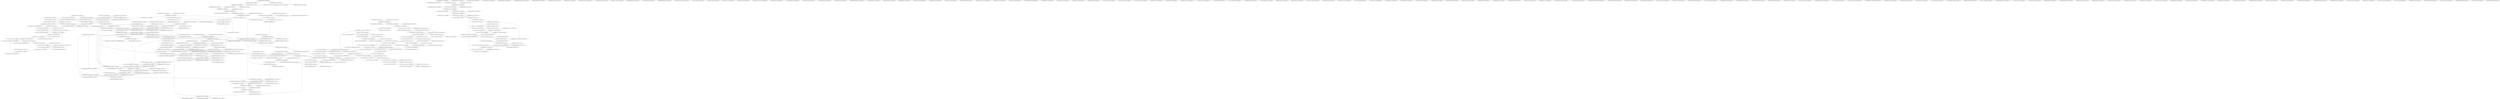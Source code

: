 digraph G {
    "010000000000000000010000000000000000000_37-75_COV:26_LEN:39" -> "0000000000000000000000000000_57-85_COV:15_LEN:28";
    "010000000000000000010000000000000000000_37-75_COV:26_LEN:39" -> "00000000000000000000_57-76_COV:830_LEN:20";
    "00000000000000110000000100_6-31_COV:273_LEN:26" -> "0000000110000000100000_13-35_COV:11_LEN:22";
    "00000000000000110000000100_6-31_COV:273_LEN:26" -> "00000001100000001001_13-32_COV:235_LEN:20";
    "00000000000001100000_7-27_COV:11_LEN:20" -> "00000000000001100000_7-27_COV:11_LEN:20";
    "00110001100000010000_55-75_COV:11_LEN:20" -> "00110001100000010000_55-75_COV:11_LEN:20";
    "0111100111000000110101_55-77_COV:12_LEN:22" -> "0111100111000000110101_55-77_COV:12_LEN:22";
    "001000010000000100111_14-34_COV:179_LEN:21" -> "10000100000001001111_16-35_COV:160_LEN:20";
    "001000010000000100111_14-34_COV:179_LEN:21" -> "100001000000010011110100001111_16-46_COV:12_LEN:30";
    "000010000000100111110100001_17-43_COV:183_LEN:27" -> "00001001111101000011111101010001100001_25-63_COV:15_LEN:38";
    "000010000000100111110100001_17-43_COV:183_LEN:27" -> "00001001111101000011_25-44_COV:173_LEN:20";
    "0000101000001100000001_51-73_COV:11_LEN:22" -> "0000101000001100000001_51-73_COV:11_LEN:22";
    "00000100000000000000000000_33-59_COV:24_LEN:26" -> "00000000000000000000_41-60_COV:938_LEN:20";
    "00000100000000000000000000_33-59_COV:24_LEN:26" -> "0000000000000000000000000_41-66_COV:12_LEN:25";
    "10000000000000010001100000_1-27_COV:40_LEN:26" -> "00000000100011000000_8-28_COV:49_LEN:20";
    "00000000000010000100_3-23_COV:11_LEN:20" -> "000000000001000010000000_5-28_COV:226_LEN:24";
    "0001000110010001000000000000000_22-53_COV:16_LEN:31" -> "0001000000000000000000_34-56_COV:36_LEN:22";
    "01010001100001100111_50-69_COV:198_LEN:20" -> "1010001100001100111100_51-72_COV:194_LEN:22";
    "01010001100001100111_50-69_COV:198_LEN:20" -> "10100011000011001110011_51-74_COV:12_LEN:23";
    "010000010001111111111_31-51_COV:212_LEN:21" -> "000001000111111111100_33-53_COV:244_LEN:21";
    "00000000000001010000110000000_42-71_COV:11_LEN:29" -> "00000000000001010000110000000_42-71_COV:11_LEN:29";
    "100000000011110000110110000100_1-31_COV:17_LEN:30" -> "1110000110110000100101110100101_13-43_COV:133_LEN:31";
    "0010000100000000000000_31-53_COV:18_LEN:22" -> "000010000000000000000000000000_34-64_COV:25_LEN:30";
    "1111010000111111101010_32-54_COV:13_LEN:22" -> "1010000111111101010001_36-57_COV:195_LEN:22";
    "00000000010000000000000_39-61_COV:11_LEN:23" -> "00000000010000000000000_39-61_COV:11_LEN:23";
    "0001100001100111100110_54-75_COV:198_LEN:22" -> "110000110011110011011_57-77_COV:197_LEN:21";
    "0001100001100111100110_54-75_COV:198_LEN:22" -> "1100001100111100110111_57-79_COV:11_LEN:22";
    "000110000001000011110_59-80_COV:11_LEN:21" -> "000110000001000011110_59-80_COV:11_LEN:21";
    "00000000000000000000_4-23_COV:335_LEN:20" -> "00000000000000000000_5-24_COV:351_LEN:20";
    "00000100000000000000000_32-55_COV:19_LEN:23" -> "010000000000000000010000000000000000000_37-75_COV:26_LEN:39";
    "00000100000000000000000_32-55_COV:19_LEN:23" -> "01000000000000000000_37-56_COV:811_LEN:20";
    "00000100000000000000000_32-55_COV:19_LEN:23" -> "01000000000000000000000000000000000000_37-75_COV:28_LEN:38";
    "00001000000000000000_33-53_COV:20_LEN:20" -> "0001000000000000000000_34-56_COV:36_LEN:22";
    "11000000000000100001_1-21_COV:12_LEN:20" -> "11000000000000100001_1-21_COV:12_LEN:20";
    "001110000001010111100101_61-85_COV:12_LEN:24" -> "001110000001010111100101_61-85_COV:12_LEN:24";
    "01000010000000000000_32-51_COV:521_LEN:20" -> "10000100000000000000_33-52_COV:520_LEN:20";
    "0000110000001000011110111_59-83_COV:212_LEN:25" -> "000000100001111011111010_65-88_COV:149_LEN:24";
    "1111101000001100001100_45-66_COV:11_LEN:22" -> "1111101000001100001100_45-66_COV:11_LEN:22";
    "0001000000000000000000000000000000_35-69_COV:31_LEN:34" -> "000000000000000000000000000000000000_51-87_COV:23_LEN:36";
    "0001000000000000000000000000000000_35-69_COV:31_LEN:34" -> "00000000000000000000_51-70_COV:798_LEN:20";
    "00000000000010000000000000_26-52_COV:11_LEN:26" -> "00000100000000000000_33-53_COV:32_LEN:20";
    "00001100000000100011_59-78_COV:392_LEN:20" -> "000110000000010001111000_60-83_COV:353_LEN:24";
    "00001100000000100011_59-78_COV:392_LEN:20" -> "00011000000001000111000000_60-86_COV:13_LEN:26";
    "0000000000000000000000_35-57_COV:31_LEN:22" -> "00000000000000000000_39-59_COV:21_LEN:20";
    "0000000000000000000000_35-57_COV:31_LEN:22" -> "00000000000000000000_39-58_COV:850_LEN:20";
    "10100001111110101000110000110011_36-68_COV:13_LEN:32" -> "01010001100001100111_50-69_COV:198_LEN:20";
    "10100001111110101000110000110011_36-68_COV:13_LEN:32" -> "010100011000011001110011011_50-77_COV:14_LEN:27";
    "00000001000000010001111111111_22-51_COV:12_LEN:29" -> "000001000111111111100_33-53_COV:244_LEN:21";
    "0110010000100000000000_28-49_COV:197_LEN:22" -> "00100001000000000000_31-50_COV:406_LEN:20";
    "0110010000100000000000_28-49_COV:197_LEN:22" -> "0010000100000000000000_31-53_COV:18_LEN:22";
    "00000100100000100011_24-43_COV:246_LEN:20" -> "00001001000001000111_25-44_COV:210_LEN:20";
    "00000100100000100011_24-43_COV:246_LEN:20" -> "00001001000001000111111111000001100001_25-63_COV:15_LEN:38";
    "0000000111011100000110010000_9-36_COV:168_LEN:28" -> "10111000001100100000_18-37_COV:193_LEN:20";
    "00000000000000000000_3-22_COV:282_LEN:20" -> "00000000000000000000_4-23_COV:335_LEN:20";
    "00000000000000000000_3-22_COV:282_LEN:20" -> "000000000000000000000_4-25_COV:11_LEN:21";
    "00001001000001000111_25-44_COV:210_LEN:20" -> "00010010000010001110_26-45_COV:14_LEN:20";
    "00001001000001000111_25-44_COV:210_LEN:20" -> "000100100000100011111_26-46_COV:200_LEN:21";
    "000001000111111111000_33-54_COV:11_LEN:21" -> "000001000111111111000_33-54_COV:11_LEN:21";
    "000010000000000000100_34-54_COV:12_LEN:21" -> "000010000000000000100_34-54_COV:12_LEN:21";
    "101000011001110101000_36-56_COV:11_LEN:21" -> "101000011001110101000_36-56_COV:11_LEN:21";
    "00000010001111000000_67-86_COV:400_LEN:20" -> "000001000111100000000_68-88_COV:227_LEN:21";
    "00000010001111000000_67-86_COV:400_LEN:20" -> "000001000111100000011_68-88_COV:51_LEN:21";
    "10000000000000000001000000010000001000111100000_39-85_COV:137_LEN:47" -> "00000010001111000000_67-86_COV:400_LEN:20";
    "000110000000010001111000_60-83_COV:353_LEN:24" -> "000000001000111100000_65-85_COV:344_LEN:21";
    "000110000000010001111000_60-83_COV:353_LEN:24" -> "000000001000111100000_65-86_COV:12_LEN:21";
    "000000000000000000000000_42-66_COV:11_LEN:24" -> "000000000000000000000000_42-66_COV:11_LEN:24";
    "01100001101001000011100000000000000000_19-56_COV:118_LEN:38" -> "11000000000000000000_38-57_COV:159_LEN:20";
    "00010001100001001010100001000000000000_13-50_COV:57_LEN:38" -> "01000010000000000000_32-51_COV:521_LEN:20";
    "00010001100001001010100001000000000000_13-50_COV:57_LEN:38" -> "010000100000000000000_32-53_COV:19_LEN:21";
    "000001000000000000000000000000000_33-66_COV:20_LEN:33" -> "00000000000000000000000000000000_48-80_COV:18_LEN:32";
    "000001000000000000000000000000000_33-66_COV:20_LEN:33" -> "000000000000000000010000000_48-74_COV:15_LEN:27";
    "000001000000000000000000000000000_33-66_COV:20_LEN:33" -> "00000000000000000000_48-67_COV:776_LEN:20";
    "00000000000000000000_5-24_COV:351_LEN:20" -> "000000000000000000000_6-26_COV:380_LEN:21";
    "010011111010000111111010100011000_28-61_COV:16_LEN:33" -> "011111101010001100001100_42-66_COV:24_LEN:24";
    "000100000000000000000000000_35-62_COV:27_LEN:27" -> "00000000000000000000_44-63_COV:887_LEN:20";
    "000100000000000000000000000_35-62_COV:27_LEN:27" -> "0000000000000000000000000000000000000_44-81_COV:14_LEN:37";
    "000100000000000000000000000_35-62_COV:27_LEN:27" -> "0000000000000000000110000000010_44-74_COV:37_LEN:31";
    "0001010110010000100000000_22-46_COV:14_LEN:25" -> "0110010000100000000000_28-49_COV:197_LEN:22";
    "1010000111111101010001_36-57_COV:195_LEN:22" -> "0000111111101010001100_39-60_COV:211_LEN:22";
    "1000000000111110000110_1-22_COV:179_LEN:22" -> "0000000111110000110000000100101110100101_4-43_COV:99_LEN:40";
    "1000000000111110000110_1-22_COV:179_LEN:22" -> "0000000111110000110110000100_4-31_COV:137_LEN:28";
    "00000001001000001000_22-41_COV:246_LEN:20" -> "00000010010000010001_23-42_COV:262_LEN:20";
    "00000001001000001000_22-41_COV:246_LEN:20" -> "00000010010000010000_23-42_COV:16_LEN:20";
    "010000100000000000000_32-53_COV:11_LEN:21" -> "0000100000000000000000000000000_34-65_COV:24_LEN:31";
    "0000011000011000000100001_52-76_COV:277_LEN:25" -> "10000110000001000010_58-77_COV:13_LEN:20";
    "0000011000011000000100001_52-76_COV:277_LEN:25" -> "10000110000001000011_58-77_COV:282_LEN:20";
    "1010000000000000000110_1-22_COV:188_LEN:22" -> "000000000000000011000_4-24_COV:246_LEN:21";
    "1010000000000000000110_1-22_COV:188_LEN:22" -> "0000000000000000110000001001000_4-35_COV:13_LEN:31";
    "110111000001001000001000000000_17-47_COV:20_LEN:30" -> "100100000100000000000_29-49_COV:267_LEN:21";
    "000000000000000000000_6-26_COV:380_LEN:21" -> "00000000000000000000000000000_8-37_COV:12_LEN:29";
    "000000000000000000000_6-26_COV:380_LEN:21" -> "0000000000000000000000000_8-32_COV:364_LEN:25";
    "01001000000001111111111000001_28-57_COV:13_LEN:29" -> "0001111111111000001100001_39-63_COV:240_LEN:25";
    "000010010111010101111111010_25-52_COV:12_LEN:27" -> "000010010111010101111111010_25-52_COV:12_LEN:27";
    "01111111101000110000_42-62_COV:11_LEN:20" -> "01111111101000110000_42-62_COV:11_LEN:20";
    "11100000111111101010_34-54_COV:11_LEN:20" -> "11100000111111101010_34-54_COV:11_LEN:20";
    "00000001000000011011100000110010000_1-36_COV:15_LEN:35" -> "10111000001100100000_18-37_COV:193_LEN:20";
    "000000000001000010000000_5-28_COV:226_LEN:24" -> "00000010000100000000011_10-33_COV:11_LEN:23";
    "000000000001000010000000_5-28_COV:226_LEN:24" -> "00000010000100000001001_10-32_COV:208_LEN:23";
    "001000000000000000010_36-56_COV:317_LEN:21" -> "10000000000000000101_38-57_COV:316_LEN:20";
    "001000000000000000010_36-56_COV:317_LEN:21" -> "100000000000000001000000011_38-64_COV:20_LEN:27";
    "10000100000001001111_16-35_COV:160_LEN:20" -> "000010000000100111110100001_17-43_COV:183_LEN:27";
    "10000100000001001111_16-35_COV:160_LEN:20" -> "00001000000010011110_17-37_COV:11_LEN:20";
    "00011111111110000001000011000000100001_39-76_COV:14_LEN:38" -> "10000110000001000010_58-77_COV:13_LEN:20";
    "00011111111110000001000011000000100001_39-76_COV:14_LEN:38" -> "10000110000001000011_58-77_COV:282_LEN:20";
    "00100101101001011111_27-47_COV:11_LEN:20" -> "00100101101001011111_27-47_COV:11_LEN:20";
    "001000000011101100000_6-27_COV:12_LEN:21" -> "001000000011101100000_6-27_COV:12_LEN:21";
    "0000100101101001011111110101_25-53_COV:13_LEN:28" -> "0000100101101001011111110101_25-53_COV:13_LEN:28";
    "00000000011111000110_2-22_COV:11_LEN:20" -> "00000000011111000110_2-22_COV:11_LEN:20";
    "000001000000000000000000000000_33-63_COV:15_LEN:30" -> "00000000000000000000000000000000000000_45-83_COV:20_LEN:38";
    "000001000000000000000000000000_33-63_COV:15_LEN:30" -> "00000000000000000000_45-64_COV:885_LEN:20";
    "0000000000000000000000_1-23_COV:15_LEN:22" -> "00000000000000000000_5-24_COV:351_LEN:20";
    "0000000000000000000000000000_44-72_COV:13_LEN:28" -> "000000000000000000000_54-74_COV:771_LEN:21";
    "0000000000000000000000000000_44-72_COV:13_LEN:28" -> "0000000000000000000000000000000_54-85_COV:22_LEN:31";
    "11110011100000011010111_57-79_COV:141_LEN:23" -> "0011100000011010111100101010_61-88_COV:115_LEN:28";
    "00000000000000000000000000000000000000_45-83_COV:20_LEN:38" -> "00000000000000000000_65-84_COV:525_LEN:20";
    "1011111110010001100001100_41-66_COV:12_LEN:25" -> "1011111110010001100001100_41-66_COV:12_LEN:25";
    "00000000000000000000_52-71_COV:795_LEN:20" -> "00000000000000000000000000000000_53-85_COV:16_LEN:32";
    "00000000000000000000_52-71_COV:795_LEN:20" -> "00000000000000000000_53-72_COV:772_LEN:20";
    "10000000110000000010_55-74_COV:11_LEN:20" -> "000000011000000001000_56-76_COV:49_LEN:21";
    "100111000000110101110_60-81_COV:11_LEN:21" -> "100111000000110101110_60-81_COV:11_LEN:21";
    "0000000000100000000000000_28-53_COV:15_LEN:25" -> "0000100000000000000000000000000_34-65_COV:24_LEN:31";
    "00010111001110000001101_53-75_COV:11_LEN:23" -> "00010111001110000001101_53-75_COV:11_LEN:23";
    "10000000000000000000_38-57_COV:730_LEN:20" -> "00000000000000000000_39-59_COV:21_LEN:20";
    "10000000000000000000_38-57_COV:730_LEN:20" -> "00000000000000000000_39-58_COV:850_LEN:20";
    "0010000000000000000000_31-53_COV:18_LEN:22" -> "00000000000000000000_34-54_COV:75_LEN:20";
    "00000000000101000001_44-63_COV:325_LEN:20" -> "00000000001010000011000000_45-70_COV:300_LEN:26";
    "00000000000101000001_44-63_COV:325_LEN:20" -> "000000000010100000100000000100011_45-78_COV:16_LEN:33";
    "000100101110000101001_23-44_COV:11_LEN:21" -> "000100101110000101001_23-44_COV:11_LEN:21";
    "0000000000000000000000000000_5-33_COV:12_LEN:28" -> "0000000000000000000000000000_5-33_COV:12_LEN:28";
    "001000111010010111111101_27-51_COV:14_LEN:24" -> "011101001011111110101_33-53_COV:261_LEN:21";
    "00001000111111111100_33-53_COV:11_LEN:20" -> "00010001111111111000001_35-57_COV:234_LEN:23";
    "0011000011000001000011_55-77_COV:11_LEN:22" -> "0011000011000001000011_55-77_COV:11_LEN:22";
    "0010000100000000000000_31-53_COV:11_LEN:22" -> "00001000000000000000000000_34-60_COV:23_LEN:26";
    "000000000001000000000_41-61_COV:11_LEN:21" -> "000000000001000000000_41-61_COV:11_LEN:21";
    "00000000000000000000_41-60_COV:938_LEN:20" -> "000000000000000000000000_42-66_COV:13_LEN:24";
    "00000000000000000000_41-60_COV:938_LEN:20" -> "00000000000000000000_42-61_COV:909_LEN:20";
    "00000000000000000000_1-21_COV:12_LEN:20" -> "00000000000000000000_1-21_COV:12_LEN:20";
    "00000000000000000000_44-63_COV:887_LEN:20" -> "00000000000000000000000000000000000000_45-83_COV:20_LEN:38";
    "00000000000000000000_44-63_COV:887_LEN:20" -> "00000000000000000000_45-64_COV:885_LEN:20";
    "00000001110001110001000_4-28_COV:12_LEN:23" -> "00000001110001110001000_4-28_COV:12_LEN:23";
    "0000000100011000000000000001001010000000000000000000_9-62_COV:38_LEN:52" -> "00000000000000000000_44-63_COV:887_LEN:20";
    "0000000100011000000000000001001010000000000000000000_9-62_COV:38_LEN:52" -> "0000000000000000000000000000000000000_44-81_COV:14_LEN:37";
    "0000000100011000000000000001001010000000000000000000_9-62_COV:38_LEN:52" -> "0000000000000000000110000000010_44-74_COV:37_LEN:31";
    "00000000000000000000_34-54_COV:75_LEN:20" -> "0000000000000000000000_35-57_COV:31_LEN:22";
    "00000000000000000000_34-54_COV:75_LEN:20" -> "0000000000000000000101_35-57_COV:25_LEN:22";
    "0001010000011000000001000_52-76_COV:289_LEN:25" -> "0000011000000001000011100000000_58-88_COV:16_LEN:31";
    "0001010000011000000001000_52-76_COV:289_LEN:25" -> "00000110000000010001_58-77_COV:331_LEN:20";
    "100000000100011000010_7-27_COV:226_LEN:21" -> "00000001000110000100_9-28_COV:297_LEN:20";
    "00000000000000000000_66-85_COV:532_LEN:20" -> "000000000000000000000_67-88_COV:16_LEN:21";
    "00000000000000000000_66-85_COV:532_LEN:20" -> "0000000000000000000000_67-88_COV:247_LEN:22";
    "00000000000000000000_66-85_COV:532_LEN:20" -> "0000000000000000000100_67-88_COV:175_LEN:22";
    "00000000000000000000_63-82_COV:560_LEN:20" -> "00000000000000000000_64-83_COV:514_LEN:20";
    "00000000000000000000_63-82_COV:560_LEN:20" -> "0000000000000000000000_64-86_COV:22_LEN:22";
    "00100001000000000000_31-50_COV:406_LEN:20" -> "01000010000000000000_32-51_COV:521_LEN:20";
    "00100001000000000000_31-50_COV:406_LEN:20" -> "010000100000000000000_32-53_COV:19_LEN:21";
    "0010001000000000000000_31-53_COV:17_LEN:22" -> "00010000000000000000_34-54_COV:41_LEN:20";
    "000001101000001000000_23-44_COV:12_LEN:21" -> "000001101000001000000_23-44_COV:12_LEN:21";
    "01011010010111111101_31-51_COV:11_LEN:20" -> "01011010010111111101_31-51_COV:11_LEN:20";
    "000011001000001000000000_24-47_COV:226_LEN:24" -> "100100000100000000000_29-49_COV:267_LEN:21";
    "00001001111101000011111101010001100001_25-63_COV:15_LEN:38" -> "111110101000110000100_45-66_COV:21_LEN:21";
    "00001001111101000011111101010001100001_25-63_COV:15_LEN:38" -> "111110101000110000110_45-65_COV:316_LEN:21";
    "011111101010001100001100_42-66_COV:24_LEN:24" -> "110101000110000110000000010001_48-77_COV:142_LEN:30";
    "011111101010001100001100_42-66_COV:24_LEN:24" -> "110101000110000110011_48-68_COV:198_LEN:21";
    "000000000000000000000000000000000000000_19-57_COV:101_LEN:39" -> "00000000000000000000_39-59_COV:21_LEN:20";
    "000000000000000000000000000000000000000_19-57_COV:101_LEN:39" -> "00000000000000000000_39-58_COV:850_LEN:20";
    "100100000000100010000_4-25_COV:11_LEN:21" -> "100100000000100010000_4-25_COV:11_LEN:21";
    "00000001001111100000111111101_22-51_COV:13_LEN:29" -> "00000001001111100000111111101_22-51_COV:13_LEN:29";
    "000100100000100011111_26-46_COV:200_LEN:21" -> "010010000010001111111_28-48_COV:189_LEN:21";
    "000100100000100011111_26-46_COV:200_LEN:21" -> "01001000001000111111111000001100001100_28-66_COV:26_LEN:38";
    "000000000000000000000000_14-37_COV:327_LEN:24" -> "000000000000000000000000000000000000000_19-57_COV:101_LEN:39";
    "000000000000000000000000_14-37_COV:327_LEN:24" -> "00000000000000000001_19-38_COV:259_LEN:20";
    "0000000100011000100101_9-31_COV:11_LEN:22" -> "0000000100011000100101_9-31_COV:11_LEN:22";
    "01110000101001111110_30-50_COV:11_LEN:20" -> "01110000101001111110_30-50_COV:11_LEN:20";
    "1110101000110000100000000100011_47-78_COV:13_LEN:31" -> "000010000000010001111000_59-83_COV:22_LEN:24";
    "0100000000000000011000_2-24_COV:13_LEN:22" -> "00000000000000110000000100_6-31_COV:273_LEN:26";
    "010111000010110011111_28-48_COV:168_LEN:21" -> "0111000010110011111101_30-51_COV:186_LEN:22";
    "010111000010110011111_28-48_COV:168_LEN:21" -> "0111000010110011111011000111_30-58_COV:14_LEN:28";
    "00010000000000000000_35-54_COV:1365_LEN:20" -> "001000000000000000010_36-56_COV:317_LEN:21";
    "00010000000000000000_35-54_COV:1365_LEN:20" -> "00100000000000000000_36-55_COV:837_LEN:20";
    "00010000000000000000_35-54_COV:1365_LEN:20" -> "00100000000000000000100000_36-62_COV:19_LEN:26";
    "10000100000000000000_33-52_COV:520_LEN:20" -> "00001000000000000000_34-54_COV:19_LEN:20";
    "10000100000000000000_33-52_COV:520_LEN:20" -> "00001000000000000000_34-53_COV:1355_LEN:20";
    "000000000000000000000000000_8-35_COV:11_LEN:27" -> "000000000000000000000000000_8-35_COV:11_LEN:27";
    "00000000000000000000_17-37_COV:12_LEN:20" -> "00000000000000000000_17-37_COV:12_LEN:20";
    "00000010000000000000_32-51_COV:376_LEN:20" -> "000001000000000000000_33-54_COV:17_LEN:21";
    "00000010000000000000_32-51_COV:376_LEN:20" -> "00000100000000000000_33-52_COV:689_LEN:20";
    "0000000000000000000101_35-57_COV:25_LEN:22" -> "000000000000000010100000_39-62_COV:345_LEN:24";
    "100000100011000010100_10-31_COV:11_LEN:21" -> "100000100011000010100_10-31_COV:11_LEN:21";
    "10111111010100011000_41-61_COV:12_LEN:20" -> "011111101010001100001100_42-66_COV:24_LEN:24";
    "11101010001100001100_47-66_COV:351_LEN:20" -> "110101000110000110000000010001_48-77_COV:142_LEN:30";
    "11101010001100001100_47-66_COV:351_LEN:20" -> "110101000110000110011_48-68_COV:198_LEN:21";
    "100000010000000100011000010_1-27_COV:53_LEN:27" -> "00000001000110000100_9-28_COV:297_LEN:20";
    "11000000000000010000100_1-23_COV:191_LEN:23" -> "000000000001000010000000_5-28_COV:226_LEN:24";
    "100000010000111011111_64-85_COV:11_LEN:21" -> "100000010000111011111_64-85_COV:11_LEN:21";
    "00000000100011000000_8-28_COV:49_LEN:20" -> "0000000100011000000000000001001010000000000000000000_9-62_COV:38_LEN:52";
    "00000000100011000000_8-28_COV:49_LEN:20" -> "00000001000110000001011_9-32_COV:12_LEN:23";
    "00000000001010000011000000_45-70_COV:300_LEN:26" -> "000101000001100000001_52-73_COV:12_LEN:21";
    "00000000001010000011000000_45-70_COV:300_LEN:26" -> "0001010000011000000001000_52-76_COV:289_LEN:25";
    "000000010001100010010_9-30_COV:11_LEN:21" -> "000000010001100010010_9-30_COV:11_LEN:21";
    "10010000100000000000000_29-52_COV:11_LEN:23" -> "00001000000000000000_34-54_COV:19_LEN:20";
    "10010000100000000000000_29-52_COV:11_LEN:23" -> "00001000000000000000_34-53_COV:1355_LEN:20";
    "011101001011111110101_33-53_COV:261_LEN:21" -> "11010010111111101011001110101100000001100011_35-78_COV:134_LEN:44";
    "011101001011111110101_33-53_COV:261_LEN:21" -> "11010010111111101010001100_35-60_COV:123_LEN:26";
    "0011111110100001100001100111100_41-72_COV:14_LEN:31" -> "0001100001100111100110_54-75_COV:198_LEN:22";
    "0011111110100001100001100111100_41-72_COV:14_LEN:31" -> "000110000110011110010111110_54-81_COV:12_LEN:27";
    "010000111111101000011_37-58_COV:14_LEN:21" -> "010000111111101000011_37-58_COV:14_LEN:21";
    "1001011100001010011111_26-48_COV:11_LEN:22" -> "1001011100001010011111_26-48_COV:11_LEN:22";
    "10011111101100011110011100000011010111_41-79_COV:19_LEN:38" -> "0011100000011010111100101010_61-88_COV:115_LEN:28";
    "10011111101100011110011_41-64_COV:12_LEN:23" -> "10011111101100011110011_41-64_COV:12_LEN:23";
    "000000010000000000000_30-51_COV:18_LEN:21" -> "000001000000000000000_33-54_COV:17_LEN:21";
    "000000010000000000000_30-51_COV:18_LEN:21" -> "00000100000000000000_33-52_COV:689_LEN:20";
    "10000000010011000010_7-27_COV:11_LEN:20" -> "10000000010011000010_7-27_COV:11_LEN:20";
    "0000000000000000100000000000_22-49_COV:287_LEN:28" -> "000000010000000000000_31-52_COV:12_LEN:21";
    "0000000000000000100000000000_22-49_COV:287_LEN:28" -> "00000001000000000000_31-50_COV:349_LEN:20";
    "01100000001000111100_62-82_COV:11_LEN:20" -> "01100000001000111100_62-82_COV:11_LEN:20";
    "010010000010001111111_28-48_COV:189_LEN:21" -> "00100000100011111111_30-49_COV:194_LEN:20";
    "010010000010001111111_28-48_COV:189_LEN:21" -> "001000001000111111111000_30-54_COV:15_LEN:24";
    "00000010010000010001_23-42_COV:262_LEN:20" -> "00000100100000100011_24-43_COV:246_LEN:20";
    "00000010010000010001_23-42_COV:262_LEN:20" -> "00000100100000100011_24-44_COV:11_LEN:20";
    "00000000000000000000000000000000_39-71_COV:13_LEN:32" -> "00000000000000000000000000000000_53-85_COV:16_LEN:32";
    "00000000000000000000000000000000_39-71_COV:13_LEN:32" -> "00000000000000000000_53-72_COV:772_LEN:20";
    "10000110000001000011_58-77_COV:282_LEN:20" -> "0000110000001000011110111_59-83_COV:212_LEN:25";
    "10000110000001000011_58-77_COV:282_LEN:20" -> "0000110000001000011101_59-81_COV:12_LEN:22";
    "10000000001111101000011_21-44_COV:12_LEN:23" -> "10000000001111101000011_21-44_COV:12_LEN:23";
    "01111101000011011101010_31-54_COV:12_LEN:23" -> "01111101000011011101010_31-54_COV:12_LEN:23";
    "00000000000000000000_50-69_COV:788_LEN:20" -> "000000000000000000000000000000000000_51-87_COV:23_LEN:36";
    "00000000000000000000_50-69_COV:788_LEN:20" -> "00000000000000000000_51-70_COV:798_LEN:20";
    "00000010000000000000_32-52_COV:11_LEN:20" -> "00000100000000000000000000_33-59_COV:24_LEN:26";
    "00000000000000000000_64-83_COV:514_LEN:20" -> "00000000000000000000_65-84_COV:525_LEN:20";
    "010000100000000000000_32-53_COV:19_LEN:21" -> "000010000000000000000000000000000000_34-70_COV:17_LEN:36";
    "000000000000000000000_54-74_COV:771_LEN:21" -> "00000000000000000000000000000_56-85_COV:15_LEN:29";
    "000000000000000000000_54-74_COV:771_LEN:21" -> "00000000000000000000_56-75_COV:801_LEN:20";
    "11110110001110000000_67-86_COV:11_LEN:20" -> "11110110001110000000_67-86_COV:11_LEN:20";
    "011111110101000100001100_42-66_COV:15_LEN:24" -> "011111110101000100001100_42-66_COV:15_LEN:24";
    "00000000000000000000_1-20_COV:307_LEN:20" -> "00000000000000000000_2-21_COV:286_LEN:20";
    "00000000000000000000_1-20_COV:307_LEN:20" -> "000000000000000000010000_2-25_COV:40_LEN:24";
    "00000000000000000000_43-62_COV:922_LEN:20" -> "00000000000000000000_44-63_COV:887_LEN:20";
    "00000000000000000000_43-62_COV:922_LEN:20" -> "0000000000000000000000000000000000000_44-81_COV:14_LEN:37";
    "00000000000000000000_43-62_COV:922_LEN:20" -> "0000000000000000000110000000010_44-74_COV:37_LEN:31";
    "00000000000000000000_2-21_COV:286_LEN:20" -> "00000000000000000000_3-22_COV:282_LEN:20";
    "00000000000000000000_2-21_COV:286_LEN:20" -> "000000000000000000000_3-24_COV:11_LEN:21";
    "000100101110100101111_26-46_COV:221_LEN:21" -> "010010111010010111111010110011_28-58_COV:16_LEN:30";
    "000100101110100101111_26-46_COV:221_LEN:21" -> "010010111010010111111_28-48_COV:219_LEN:21";
    "000000000000000010100000_39-62_COV:345_LEN:24" -> "00000000000101000001_44-63_COV:325_LEN:20";
    "000000000000000010100000_39-62_COV:345_LEN:24" -> "000000000001010000010000000010_44-74_COV:12_LEN:30";
    "000000000010100000100000000100011_45-78_COV:16_LEN:33" -> "000010000000010001111000_59-83_COV:22_LEN:24";
    "00000111111101010001_37-57_COV:11_LEN:20" -> "0000111111101010001100_39-60_COV:211_LEN:22";
    "000000100000000000000_32-53_COV:13_LEN:21" -> "000010000000000000000000000000000000_34-70_COV:17_LEN:36";
    "00010010000000010001100_1-23_COV:166_LEN:23" -> "001000000001000110000_5-25_COV:216_LEN:21";
    "0100001100000000000000000_31-56_COV:12_LEN:25" -> "11000000000000000000_38-57_COV:159_LEN:20";
    "00001000000000000000000000_34-60_COV:23_LEN:26" -> "000000000000000000000000_42-66_COV:13_LEN:24";
    "00001000000000000000000000_34-60_COV:23_LEN:26" -> "00000000000000000000_42-61_COV:909_LEN:20";
    "011111110101000110000_42-62_COV:352_LEN:21" -> "111111010100011000010011_44-68_COV:14_LEN:24";
    "011111110101000110000_42-62_COV:352_LEN:21" -> "11111101010001100001_44-63_COV:310_LEN:20";
    "011110100001111111010_31-52_COV:11_LEN:21" -> "11101000011111110100_34-54_COV:12_LEN:20";
    "011110100001111111010_31-52_COV:11_LEN:21" -> "111010000111111101010_34-54_COV:214_LEN:21";
    "000010000000000100000_34-54_COV:12_LEN:21" -> "000010000000000100000_34-54_COV:12_LEN:21";
    "11000100110010000100000000_20-46_COV:12_LEN:26" -> "0110010000100000000000_28-49_COV:197_LEN:22";
    "0011101011000000010001_55-77_COV:11_LEN:22" -> "0011101011000000010001_55-77_COV:11_LEN:22";
    "01111100000110000110_46-65_COV:19_LEN:20" -> "11111000001100001100_47-66_COV:266_LEN:20";
    "11010010111111101011001110101100000001100011_35-78_COV:134_LEN:44" -> "01011000000011000111100000000_60-88_COV:121_LEN:29";
    "010010111010010111111_28-48_COV:219_LEN:21" -> "001011101001011111101010_30-54_COV:15_LEN:24";
    "010010111010010111111_28-48_COV:219_LEN:21" -> "0010111010010111111101_30-51_COV:232_LEN:22";
    "010000010000000000000_31-51_COV:310_LEN:21" -> "000001000000000000000_33-54_COV:17_LEN:21";
    "010000010000000000000_31-51_COV:310_LEN:21" -> "00000100000000000000_33-52_COV:689_LEN:20";
    "100000010010000010001_21-42_COV:12_LEN:21" -> "00000100100000100011_24-43_COV:246_LEN:20";
    "100000010010000010001_21-42_COV:12_LEN:21" -> "00000100100000100011_24-44_COV:11_LEN:20";
    "00000000000000000000_39-59_COV:21_LEN:20" -> "0000000000000000000000000_40-65_COV:36_LEN:25";
    "100000000011111000111000_1-24_COV:121_LEN:24" -> "00000111110001110001000110_6-31_COV:85_LEN:26";
    "100000000011111000111000_1-24_COV:121_LEN:24" -> "00000111110001110000000100_6-31_COV:76_LEN:26";
    "0000110011000001000110000110100100001_1-37_COV:89_LEN:37" -> "01100001101001000011_19-39_COV:11_LEN:20";
    "0000110011000001000110000110100100001_1-37_COV:89_LEN:37" -> "01100001101001000011100000000000000000_19-56_COV:118_LEN:38";
    "0000001000110000100101_10-31_COV:274_LEN:22" -> "00010001100001001010100001000000000000_13-50_COV:57_LEN:38";
    "0000001000110000100101_10-31_COV:274_LEN:22" -> "0001000110000100101110000101100_13-43_COV:183_LEN:31";
    "00010000000100100000100_17-40_COV:11_LEN:23" -> "00000001001000001000_22-41_COV:246_LEN:20";
    "00000100000000000000_33-53_COV:32_LEN:20" -> "00001000000000000000_34-54_COV:54_LEN:20";
    "000001100011100000001_6-29_COV:11_LEN:21" -> "000001100011100000001_6-29_COV:11_LEN:21";
    "00000000000000000000000000000000001_3-38_COV:15_LEN:35" -> "000000000000000000100_20-40_COV:275_LEN:21";
    "00000000111110000110_2-22_COV:11_LEN:20" -> "00000000111110000110_2-22_COV:11_LEN:20";
    "000100111110100001111_26-46_COV:162_LEN:21" -> "010011111010000111111010100011000_28-61_COV:16_LEN:33";
    "000100111110100001111_26-46_COV:162_LEN:21" -> "010011111010000111111_28-48_COV:158_LEN:21";
    "00000100000000000000_33-53_COV:26_LEN:20" -> "00001000000000000000_34-54_COV:54_LEN:20";
    "00001001011101001011_25-44_COV:225_LEN:20" -> "00010010111010010110_26-45_COV:14_LEN:20";
    "00001001011101001011_25-44_COV:225_LEN:20" -> "000100101110100101111_26-46_COV:221_LEN:21";
    "00000000000000000000000000000000_48-80_COV:13_LEN:32" -> "00000000000000000000_62-81_COV:622_LEN:20";
    "01100111110110001111100_39-62_COV:11_LEN:23" -> "01100111110110001111100_39-62_COV:11_LEN:23";
    "110101000110000110000000010001_48-77_COV:142_LEN:30" -> "00001100000000100011_59-78_COV:392_LEN:20";
    "110101000110000110000000010001_48-77_COV:142_LEN:30" -> "0000110000000010001110000000_59-87_COV:17_LEN:28";
    "000000010000000111011100000_1-27_COV:190_LEN:27" -> "0000000111011100000110010000_9-36_COV:168_LEN:28";
    "000000010000000111011100000_1-27_COV:190_LEN:27" -> "00000001110111000001001_9-32_COV:15_LEN:23";
    "1110001110001000110010000100000000_13-46_COV:131_LEN:34" -> "0110010000100000000000_28-49_COV:197_LEN:22";
    "110000011000011000000_50-70_COV:290_LEN:21" -> "0000011000011000000100001_52-76_COV:277_LEN:25";
    "110000011000011000000_50-70_COV:290_LEN:21" -> "0000011000011000000000011110111110_52-86_COV:16_LEN:34";
    "000000000000000000000_3-24_COV:14_LEN:21" -> "000000000000000000000_6-26_COV:380_LEN:21";
    "001000110000001011100_14-35_COV:11_LEN:21" -> "001000110000001011100_14-35_COV:11_LEN:21";
    "00011000011001110011011_54-77_COV:12_LEN:23" -> "00011000011001110011011_54-77_COV:12_LEN:23";
    "10000000000000000101_38-57_COV:316_LEN:20" -> "000000000000000010100000_39-62_COV:345_LEN:24";
    "100111111011000111110011_41-64_COV:150_LEN:24" -> "1111011000111110011000000110101111001_46-83_COV:13_LEN:37";
    "100111111011000111110011_41-64_COV:150_LEN:24" -> "11110110001111100111000_46-68_COV:134_LEN:23";
    "0001111111111000001100001_39-63_COV:240_LEN:25" -> "11111110000011000010000001000011110111_45-83_COV:19_LEN:38";
    "0001111111111000001100001_39-63_COV:240_LEN:25" -> "111111100000110000110_45-65_COV:238_LEN:21";
    "01000000000000000010_36-56_COV:12_LEN:20" -> "10000000000000000101_38-57_COV:316_LEN:20";
    "01000000000000000010_36-56_COV:12_LEN:20" -> "100000000000000001000000011_38-64_COV:20_LEN:27";
    "1010001100001100111100_51-72_COV:194_LEN:22" -> "0001100001100111100110_54-75_COV:198_LEN:22";
    "1010001100001100111100_51-72_COV:194_LEN:22" -> "000110000110011110010111110_54-81_COV:12_LEN:27";
    "10000000000000000000_39-59_COV:11_LEN:20" -> "0000000000000000000000000_40-65_COV:36_LEN:25";
    "11010010111111101010001100_35-60_COV:123_LEN:26" -> "011111110101000110000_42-62_COV:352_LEN:21";
    "00010001111111111000001_35-57_COV:234_LEN:23" -> "0001111111111000001100001_39-63_COV:240_LEN:25";
    "11111000001100001100_47-66_COV:266_LEN:20" -> "111100000110000110000_48-68_COV:273_LEN:21";
    "000000000000000000000000000000_49-79_COV:12_LEN:30" -> "00000000000000000000_61-80_COV:688_LEN:20";
    "111010000111111101010_34-54_COV:214_LEN:21" -> "1010000111111101010001_36-57_COV:195_LEN:22";
    "0000100000000000000000000000000000_34-68_COV:14_LEN:34" -> "00000000000000000000_50-69_COV:788_LEN:20";
    "0000100000000000000000000000000000_34-68_COV:14_LEN:34" -> "00000000000000000000000_50-73_COV:12_LEN:23";
    "00000000000000000000_49-68_COV:780_LEN:20" -> "00000000000000000000_50-69_COV:788_LEN:20";
    "00000000000000000000_49-68_COV:780_LEN:20" -> "00000000000000000000000_50-73_COV:12_LEN:23";
    "11001110011011111000_63-83_COV:11_LEN:20" -> "11001110011011111000_63-83_COV:11_LEN:20";
    "001100111010100011000011_41-64_COV:15_LEN:24" -> "01110101000110000110_46-65_COV:33_LEN:20";
    "00000000000000000000_65-84_COV:525_LEN:20" -> "00000000000000000000_66-85_COV:532_LEN:20";
    "00000000000000000000_60-79_COV:683_LEN:20" -> "00000000000000000000_61-80_COV:688_LEN:20";
    "00000001000110000100_9-28_COV:297_LEN:20" -> "0000001000110000100101_10-31_COV:274_LEN:22";
    "00000001000110000100_9-28_COV:297_LEN:20" -> "0000001000110000100011_10-32_COV:14_LEN:22";
    "00101001111110110001111_36-59_COV:12_LEN:23" -> "10011111101100011110011100000011010111_41-79_COV:19_LEN:38";
    "00101001111110110001111_36-59_COV:12_LEN:23" -> "100111111011000111110011_41-64_COV:150_LEN:24";
    "00001001000001000111111111000001100001_25-63_COV:15_LEN:38" -> "11111110000011000010000001000011110111_45-83_COV:19_LEN:38";
    "00001001000001000111111111000001100001_25-63_COV:15_LEN:38" -> "111111100000110000110_45-65_COV:238_LEN:21";
    "1111101100011111001110_44-66_COV:11_LEN:22" -> "1111101100011111001110_44-66_COV:11_LEN:22";
    "10000000010001100000_7-27_COV:14_LEN:20" -> "00000000100011000000_8-28_COV:49_LEN:20";
    "00001000000000000000_33-53_COV:15_LEN:20" -> "00010000000000000000_34-54_COV:41_LEN:20";
    "00011000010100100001_17-37_COV:11_LEN:20" -> "00011000010100100001_17-37_COV:11_LEN:20";
    "010000010000000010001_56-77_COV:13_LEN:21" -> "010000010000000010001_56-77_COV:13_LEN:21";
    "11001111110110001111_40-59_COV:147_LEN:20" -> "10011111101100011110011100000011010111_41-79_COV:19_LEN:38";
    "11001111110110001111_40-59_COV:147_LEN:20" -> "100111111011000111110011_41-64_COV:150_LEN:24";
    "00001100000001000111_59-79_COV:11_LEN:20" -> "00001100000001000111_59-79_COV:11_LEN:20";
    "000000001000111100000_65-85_COV:344_LEN:21" -> "00000010001111000000_67-86_COV:400_LEN:20";
    "10110001111100111000_48-68_COV:12_LEN:20" -> "0110001111100111000000_50-71_COV:154_LEN:22";
    "00000011111000111000_4-24_COV:13_LEN:20" -> "00000111110001110001000110_6-31_COV:85_LEN:26";
    "00000011111000111000_4-24_COV:13_LEN:20" -> "00000111110001110000000100_6-31_COV:76_LEN:26";
    "111110101000110000100_45-66_COV:21_LEN:21" -> "1110101000110000100000000100011_47-78_COV:13_LEN:31";
    "111110101000110000100_45-66_COV:21_LEN:21" -> "11101010001100001001111001_47-73_COV:12_LEN:26";
    "00100001000000000000_31-51_COV:12_LEN:20" -> "00100001000000000000_31-51_COV:12_LEN:20";
    "10000101100111111011000_33-55_COV:193_LEN:23" -> "0101100111111011000111_37-59_COV:13_LEN:22";
    "10000101100111111011000_33-55_COV:193_LEN:23" -> "0101100111111011000111_37-58_COV:157_LEN:22";
    "001100001000000100001_55-76_COV:11_LEN:21" -> "001100001000000100001_55-76_COV:11_LEN:21";
    "11111100000110000110000_45-68_COV:11_LEN:23" -> "110000011000011000000_50-70_COV:290_LEN:21";
    "11111101010001100001_44-63_COV:310_LEN:20" -> "111110101000110000100_45-66_COV:21_LEN:21";
    "11111101010001100001_44-63_COV:310_LEN:20" -> "111110101000110000110_45-65_COV:316_LEN:21";
    "00011111001110000001_53-72_COV:161_LEN:20" -> "0011111001110000001101_54-75_COV:148_LEN:22";
    "00011111001110000001_53-72_COV:161_LEN:20" -> "00111110011100000010101111_54-80_COV:12_LEN:26";
    "011100000110010000000000000000000_19-52_COV:17_LEN:33" -> "00000000000000000000_33-53_COV:45_LEN:20";
    "00011111010000111111_28-48_COV:11_LEN:20" -> "00111110100001111111010_30-52_COV:181_LEN:23";
    "0100000001001111010000_20-42_COV:12_LEN:22" -> "0100000001001111010000_20-42_COV:12_LEN:22";
    "0110000000100100000100_19-40_COV:228_LEN:22" -> "00000001001000001000_22-41_COV:246_LEN:20";
    "00100000000000000000_36-56_COV:11_LEN:20" -> "00100000000000000000_36-56_COV:11_LEN:20";
    "10000000001111000111000_1-24_COV:25_LEN:23" -> "00000011110001110001000110_5-31_COV:17_LEN:26";
    "10000000001111000111000_1-24_COV:25_LEN:23" -> "00000011110001110000000100_5-31_COV:16_LEN:26";
    "001000000000000000101_36-57_COV:11_LEN:21" -> "001000000000000000101_36-57_COV:11_LEN:21";
    "001010010000000000000000_31-54_COV:18_LEN:24" -> "001000000000000000010_36-56_COV:317_LEN:21";
    "001010010000000000000000_31-54_COV:18_LEN:24" -> "00100000000000000000_36-55_COV:837_LEN:20";
    "001010010000000000000000_31-54_COV:18_LEN:24" -> "00100000000000000000100000_36-62_COV:19_LEN:26";
    "00000000000000000000_57-76_COV:830_LEN:20" -> "0000000000000000000000000000_58-86_COV:15_LEN:28";
    "00000000000000000000_57-76_COV:830_LEN:20" -> "00000000000000000000_58-77_COV:811_LEN:20";
    "000000010000000000000_31-52_COV:12_LEN:21" -> "00000100000000000000_33-53_COV:26_LEN:20";
    "000001000000000000000_33-54_COV:15_LEN:21" -> "000001000000000000000_33-54_COV:15_LEN:21";
    "00000000000000000000_58-77_COV:811_LEN:20" -> "00000000000000000000000000_59-85_COV:16_LEN:26";
    "00000000000000000000_58-77_COV:811_LEN:20" -> "00000000000000000000_59-78_COV:702_LEN:20";
    "11101000011001110101_34-53_COV:11_LEN:20" -> "11101000011001110101_34-53_COV:11_LEN:20";
    "100101110000101100111_26-46_COV:177_LEN:21" -> "0101110000101100111110110001111100111_28-65_COV:16_LEN:37";
    "100101110000101100111_26-46_COV:177_LEN:21" -> "010111000010110011111_28-48_COV:168_LEN:21";
    "00000000000000000000_48-67_COV:776_LEN:20" -> "00000000000000000000_49-68_COV:780_LEN:20";
    "00000000000000000000_48-67_COV:776_LEN:20" -> "000000000000000000000000_49-73_COV:13_LEN:24";
    "000010000000000000000000000000000000_34-70_COV:17_LEN:36" -> "00000000000000000000_52-71_COV:795_LEN:20";
    "000010000000000000000000000000000000_34-70_COV:17_LEN:36" -> "000000000000000000000000000000000_52-85_COV:22_LEN:33";
    "11110110001111100111000_46-68_COV:134_LEN:23" -> "0110001111100111000000_50-71_COV:154_LEN:22";
    "00001000000000111110_17-37_COV:11_LEN:20" -> "00001000000000111110_17-37_COV:11_LEN:20";
    "00000111110001110001000110_6-31_COV:85_LEN:26" -> "1110001110001000110010000100000000_13-46_COV:131_LEN:34";
    "10100000110000000100011110_55-81_COV:13_LEN:26" -> "10100000110000000100011110_55-81_COV:13_LEN:26";
    "0000001000000000000000_31-53_COV:13_LEN:22" -> "00010000000000000000_35-54_COV:1365_LEN:20";
    "0000000000000000000000000000000_46-77_COV:14_LEN:31" -> "00000000000000000000000000_59-85_COV:16_LEN:26";
    "0000000000000000000000000000000_46-77_COV:14_LEN:31" -> "00000000000000000000_59-78_COV:702_LEN:20";
    "11111101010000100001100_44-66_COV:11_LEN:23" -> "11111101010000100001100_44-66_COV:11_LEN:23";
    "01000000000000000010000000100100000_2-37_COV:14_LEN:35" -> "01000000000000000010000000100100000_2-37_COV:14_LEN:35";
    "00000000000000000000000000_7-33_COV:14_LEN:26" -> "00000000000000000000000000_7-33_COV:14_LEN:26";
    "00000000000010000100000001001_3-32_COV:15_LEN:29" -> "001000010000000100111_14-34_COV:179_LEN:21";
    "011100000110010000010000_19-42_COV:215_LEN:24" -> "000011001000001000000000_24-47_COV:226_LEN:24";
    "011100000110010000010000_19-42_COV:215_LEN:24" -> "0000110010000010000000000000_24-52_COV:15_LEN:28";
    "00100000000000000000_36-55_COV:837_LEN:20" -> "010000000000000000010000000000000000000_37-75_COV:26_LEN:39";
    "00100000000000000000_36-55_COV:837_LEN:20" -> "01000000000000000000_37-56_COV:811_LEN:20";
    "00100000000000000000_36-55_COV:837_LEN:20" -> "01000000000000000000000000000000000000_37-75_COV:28_LEN:38";
    "00000011110001110001000110_5-31_COV:17_LEN:26" -> "1110001110001000110010000100000000_13-46_COV:131_LEN:34";
    "000000110000000100100000_14-37_COV:227_LEN:24" -> "011000000010010000000011_19-43_COV:14_LEN:24";
    "000000110000000100100000_14-37_COV:227_LEN:24" -> "0110000000100100000100_19-40_COV:228_LEN:22";
    "11111110000011000010000001000011110111_45-83_COV:19_LEN:38" -> "000000100001111011111010_65-88_COV:149_LEN:24";
    "00000000100010000100101_8-31_COV:12_LEN:23" -> "00000000100010000100101_8-31_COV:12_LEN:23";
    "010000100000000000000_32-53_COV:17_LEN:21" -> "00001000000000000000_34-54_COV:54_LEN:20";
    "000001000111111111100_33-53_COV:244_LEN:21" -> "00010001111111111000001_35-57_COV:234_LEN:23";
    "000100000000000000010100000_35-62_COV:17_LEN:27" -> "00000000000101000001_44-63_COV:325_LEN:20";
    "000100000000000000010100000_35-62_COV:17_LEN:27" -> "000000000001010000010000000010_44-74_COV:12_LEN:30";
    "01000010000000000000_31-51_COV:12_LEN:20" -> "10000100000000000000_33-52_COV:520_LEN:20";
    "000010000000000000000000000000_34-64_COV:25_LEN:30" -> "00000000000000000001000000_46-71_COV:12_LEN:26";
    "000010000000000000000000000000_34-64_COV:25_LEN:30" -> "00000000000000000000000000000000000000_46-84_COV:26_LEN:38";
    "000010000000000000000000000000_34-64_COV:25_LEN:30" -> "00000000000000000000_46-65_COV:871_LEN:20";
    "00100000100011111111_30-49_COV:194_LEN:20" -> "010000010001111111111_31-51_COV:212_LEN:21";
    "00100000100011111111_30-49_COV:194_LEN:20" -> "01000001000111111111000_31-54_COV:12_LEN:23";
    "0110010000010000000000000_27-52_COV:15_LEN:25" -> "00000100000000000000000000_33-59_COV:24_LEN:26";
    "00011000000000000000_34-54_COV:12_LEN:20" -> "00011000000000000000_34-54_COV:12_LEN:20";
    "01100011111001100000011_50-73_COV:12_LEN:23" -> "01100011111001100000011_50-73_COV:12_LEN:23";
    "110000011000011000000_49-70_COV:11_LEN:21" -> "0000011000011000000100001_52-76_COV:277_LEN:25";
    "110000011000011000000_49-70_COV:11_LEN:21" -> "0000011000011000000000011110111110_52-86_COV:16_LEN:34";
    "010000110000000010001_56-77_COV:13_LEN:21" -> "00001100000000100011_59-78_COV:392_LEN:20";
    "010000110000000010001_56-77_COV:13_LEN:21" -> "0000110000000010001110000000_59-87_COV:17_LEN:28";
    "000000010010110100101_22-43_COV:11_LEN:21" -> "000000010010110100101_22-43_COV:11_LEN:21";
    "00000000000000000000000_55-78_COV:14_LEN:23" -> "00000000000000000000000_55-78_COV:14_LEN:23";
    "0011111001110000001101_54-75_COV:148_LEN:22" -> "11110011100000011010111_57-79_COV:141_LEN:23";
    "00011111111100000110000_39-62_COV:12_LEN:23" -> "00011111111100000110000_39-62_COV:12_LEN:23";
    "00000000000000000000_39-58_COV:850_LEN:20" -> "00000000000000000000_40-59_COV:837_LEN:20";
    "00000000000000000000_39-58_COV:850_LEN:20" -> "00000000000000000000000000000000000000_40-78_COV:19_LEN:38";
    "0000000000000001100000001001_4-32_COV:14_LEN:28" -> "000000110000000100100000_14-37_COV:227_LEN:24";
    "1110000110110000100101110100101_13-43_COV:133_LEN:31" -> "00001001011101001011_25-44_COV:225_LEN:20";
    "1110000110110000100101110100101_13-43_COV:133_LEN:31" -> "0000100101110100101111110101_25-53_COV:19_LEN:28";
    "0000000000000001010000_39-61_COV:11_LEN:22" -> "0000000000000001010000_39-61_COV:11_LEN:22";
    "000001000000000000000_33-54_COV:14_LEN:21" -> "000001000000000000000_33-54_COV:14_LEN:21";
    "0111000010110011111101_30-51_COV:186_LEN:22" -> "10000101100111111011000_33-55_COV:193_LEN:23";
    "0111000010110011111101_30-51_COV:186_LEN:22" -> "10000101100111111010001111100111000000_33-71_COV:14_LEN:38";
    "1110001110000000100010000100000000000_13-49_COV:115_LEN:37" -> "00100001000000000000_31-50_COV:406_LEN:20";
    "1110001110000000100010000100000000000_13-49_COV:115_LEN:37" -> "0010000100000000000000_31-53_COV:18_LEN:22";
    "000000000000000110000000_4-28_COV:12_LEN:24" -> "000000000000000110000000_4-28_COV:12_LEN:24";
    "111110101000110000110_45-65_COV:316_LEN:21" -> "11101010001100001100_47-66_COV:351_LEN:20";
    "00000000000000000000000000000000000_39-74_COV:17_LEN:35" -> "00000000000000000000000000000_56-85_COV:15_LEN:29";
    "00000000000000000000000000000000000_39-74_COV:17_LEN:35" -> "00000000000000000000_56-75_COV:801_LEN:20";
    "00001000000000000000_34-53_COV:1355_LEN:20" -> "00010000000000000000_35-54_COV:1365_LEN:20";
    "0000000100010000100101_9-31_COV:13_LEN:22" -> "0000000100010000100101_9-31_COV:13_LEN:22";
    "00000000000000000000_62-81_COV:622_LEN:20" -> "00000000000000000000_63-82_COV:560_LEN:20";
    "00001001111101000011_25-44_COV:173_LEN:20" -> "00010011111010000110_26-46_COV:11_LEN:20";
    "00001001111101000011_25-44_COV:173_LEN:20" -> "000100111110100001111_26-46_COV:162_LEN:21";
    "00001001111101000011_25-44_COV:173_LEN:20" -> "00010011111010000110_26-45_COV:14_LEN:20";
    "000000000000000000010000_2-25_COV:40_LEN:24" -> "0000000000000010000101000000010000111111101000001110000001111101100011100_7-81_COV:21_LEN:73";
    "000000000000000000010000_2-25_COV:40_LEN:24" -> "00000000000000100000001001_7-32_COV:16_LEN:26";
    "00001100000000100111_59-79_COV:11_LEN:20" -> "00001100000000100111_59-79_COV:11_LEN:20";
    "0000100111100110111110_59-81_COV:11_LEN:22" -> "0000100111100110111110_59-81_COV:11_LEN:22";
    "1001000000000000110000100101_4-31_COV:16_LEN:28" -> "1001000000000000110000100101_4-31_COV:16_LEN:28";
    "11111110100000110000_43-62_COV:12_LEN:20" -> "11111110100000110000_43-62_COV:12_LEN:20";
    "00000000000000000000000000000000000000_46-84_COV:26_LEN:38" -> "00000000000000000000_66-85_COV:532_LEN:20";
    "00010000000000000000_34-54_COV:41_LEN:20" -> "001000000000000000010_36-56_COV:317_LEN:21";
    "00010000000000000000_34-54_COV:41_LEN:20" -> "00100000000000000000_36-55_COV:837_LEN:20";
    "00010000000000000000_34-54_COV:41_LEN:20" -> "00100000000000000000100000_36-62_COV:19_LEN:26";
    "00000110000000010001_58-77_COV:331_LEN:20" -> "00001100000000100011_59-78_COV:392_LEN:20";
    "00000110000000010001_58-77_COV:331_LEN:20" -> "0000110000000010001110000000_59-87_COV:17_LEN:28";
    "11101011001101011000000011_47-73_COV:12_LEN:26" -> "11101011001101011000000011_47-73_COV:12_LEN:26";
    "101000001100000000000111100000000_55-88_COV:19_LEN:33" -> "101000001100000000000111100000000_55-88_COV:19_LEN:33";
    "10000000001100011100010_1-26_COV:14_LEN:23" -> "10000000001100011100010_1-26_COV:14_LEN:23";
    "0010111010010111111101_30-51_COV:232_LEN:22" -> "011101001011111110101_33-53_COV:261_LEN:21";
    "00010000000010001100_3-23_COV:13_LEN:20" -> "001000000001000110000_5-25_COV:216_LEN:21";
    "00011001000010000000_25-45_COV:11_LEN:20" -> "00011001000010000000_25-45_COV:11_LEN:20";
    "111100000110000110000_48-68_COV:273_LEN:21" -> "110000011000011000000_50-70_COV:290_LEN:21";
    "0000001000110000100101_9-31_COV:12_LEN:22" -> "0000001000110000100101_9-31_COV:12_LEN:22";
    "00000000000000000000_40-59_COV:837_LEN:20" -> "00000000000000000000_41-60_COV:938_LEN:20";
    "00000000000000000000_40-59_COV:837_LEN:20" -> "0000000000000000000000000_41-66_COV:12_LEN:25";
    "00000000000000000000_59-78_COV:702_LEN:20" -> "00000000000000000000_60-79_COV:683_LEN:20";
    "00000000000000000000_59-78_COV:702_LEN:20" -> "0000000000000000000000000_60-85_COV:13_LEN:25";
    "0110001111100111000000_50-71_COV:154_LEN:22" -> "00011111001110000001010_53-76_COV:12_LEN:23";
    "0110001111100111000000_50-71_COV:154_LEN:22" -> "00011111001110000001_53-72_COV:161_LEN:20";
    "00000100000000000000_33-52_COV:689_LEN:20" -> "00001000000000000000_34-54_COV:19_LEN:20";
    "00000100000000000000_33-52_COV:689_LEN:20" -> "00001000000000000000_34-53_COV:1355_LEN:20";
    "00000000000000000000_46-65_COV:871_LEN:20" -> "00000000000000000000000000_47-73_COV:15_LEN:26";
    "00000000000000000000_46-65_COV:871_LEN:20" -> "00000000000000000000_47-66_COV:877_LEN:20";
    "00001000000000000000_34-54_COV:54_LEN:20" -> "000100000000000000000000000_35-62_COV:27_LEN:27";
    "00001000000000000000_34-54_COV:54_LEN:20" -> "000100000000000000010100000_35-62_COV:17_LEN:27";
    "11111010110011010110_45-65_COV:11_LEN:20" -> "11111010110011010110_45-65_COV:11_LEN:20";
    "00000000000000000000_61-80_COV:688_LEN:20" -> "00000000000000000000_62-81_COV:622_LEN:20";
    "00111010110000000100011110_55-81_COV:12_LEN:26" -> "00111010110000000100011110_55-81_COV:12_LEN:26";
    "00000001000000000000_31-50_COV:349_LEN:20" -> "00000010000000000000_32-51_COV:376_LEN:20";
    "00000001000000000000_31-50_COV:349_LEN:20" -> "000000100000000000000_32-53_COV:13_LEN:21";
    "0101111101010001100001_42-63_COV:11_LEN:22" -> "111110101000110000100_45-66_COV:21_LEN:21";
    "0101111101010001100001_42-63_COV:11_LEN:22" -> "111110101000110000110_45-65_COV:316_LEN:21";
    "000000000000000000000_60-81_COV:11_LEN:21" -> "00000000000000000000_63-82_COV:560_LEN:20";
    "10100001100000000100011_55-78_COV:11_LEN:23" -> "000110000000010001111000_60-83_COV:353_LEN:24";
    "10100001100000000100011_55-78_COV:11_LEN:23" -> "00011000000001000111000000_60-86_COV:13_LEN:26";
    "01011101000111111101010001100_31-60_COV:14_LEN:29" -> "011111110101000110000_42-62_COV:352_LEN:21";
    "0000000000100001000000100_6-31_COV:11_LEN:25" -> "0000000000100001000000100_6-31_COV:11_LEN:25";
    "00100011111111100000_36-56_COV:11_LEN:20" -> "00100011111111100000_36-56_COV:11_LEN:20";
    "00000000000010000000000010011_4-33_COV:14_LEN:29" -> "00000000000010000000000010011_4-33_COV:14_LEN:29";
    "0000100000000000000000000000000_34-65_COV:24_LEN:31" -> "00000000000000000000000000_47-73_COV:15_LEN:26";
    "0000100000000000000000000000000_34-65_COV:24_LEN:31" -> "00000000000000000000_47-66_COV:877_LEN:20";
    "0001000110000100101110000101100_13-43_COV:183_LEN:31" -> "0100101110000101100111110110001_25-56_COV:13_LEN:31";
    "0001000110000100101110000101100_13-43_COV:183_LEN:31" -> "01001011100001011001_25-44_COV:179_LEN:20";
    "0001000000000000000000_34-56_COV:36_LEN:22" -> "10000000000000000000_38-57_COV:730_LEN:20";
    "0001000000000000000000_34-56_COV:36_LEN:22" -> "10000000000000000001_38-57_COV:92_LEN:20";
    "110101000110000110011_48-68_COV:198_LEN:21" -> "01010001100001100111_50-69_COV:198_LEN:20";
    "110101000110000110011_48-68_COV:198_LEN:21" -> "010100011000011001110011011_50-77_COV:14_LEN:27";
    "000110001100111100110_54-75_COV:11_LEN:21" -> "000110001100111100110_54-75_COV:11_LEN:21";
    "000000100111101000011_23-44_COV:11_LEN:21" -> "000000100111101000011_23-44_COV:11_LEN:21";
    "0000000111110000110000000100101110100101_4-43_COV:99_LEN:40" -> "00001001011101001011_25-44_COV:225_LEN:20";
    "0000000111110000110000000100101110100101_4-43_COV:99_LEN:40" -> "0000100101110100101111110101_25-53_COV:19_LEN:28";
    "0000100101110100101111110101_25-53_COV:19_LEN:28" -> "11101001011111101011_34-54_COV:13_LEN:20";
    "0000100101110100101111110101_25-53_COV:19_LEN:28" -> "11101001011111101010_34-54_COV:12_LEN:20";
    "01000000000000000000_37-56_COV:811_LEN:20" -> "10000000000000000000_38-57_COV:730_LEN:20";
    "01000000000000000000_37-56_COV:811_LEN:20" -> "10000000000000000001_38-57_COV:92_LEN:20";
    "00000000000000000000_20-40_COV:11_LEN:20" -> "00000000000000000000_20-40_COV:11_LEN:20";
    "000000000000000011000_4-24_COV:246_LEN:21" -> "00000000000000110000000100_6-31_COV:273_LEN:26";
    "0000000000000000000000000_57-82_COV:11_LEN:25" -> "0000000000000000000000000_57-82_COV:11_LEN:25";
    "10111010100011000011_44-64_COV:11_LEN:20" -> "01110101000110000110_46-65_COV:33_LEN:20";
    "0000000100110000100101_9-31_COV:11_LEN:22" -> "0000000100110000100101_9-31_COV:11_LEN:22";
    "000000000100000000000000_29-53_COV:13_LEN:24" -> "00001000000000000000000000_34-60_COV:23_LEN:26";
    "00000000000000000000_47-66_COV:877_LEN:20" -> "00000000000000000000000000000000_48-80_COV:18_LEN:32";
    "00000000000000000000_47-66_COV:877_LEN:20" -> "000000000000000000010000000_48-74_COV:15_LEN:27";
    "00000000000000000000_47-66_COV:877_LEN:20" -> "00000000000000000000_48-67_COV:776_LEN:20";
    "000010000010000000000_34-54_COV:12_LEN:21" -> "000010000010000000000_34-54_COV:12_LEN:21";
    "01001000001000111111111000001100001100_28-66_COV:26_LEN:38" -> "111100000110000110000_48-68_COV:273_LEN:21";
    "000000011000000001000_56-76_COV:49_LEN:21" -> "0000011000000001000011100000000_58-88_COV:16_LEN:31";
    "000000011000000001000_56-76_COV:49_LEN:21" -> "00000110000000010001_58-77_COV:331_LEN:20";
    "011100001010011111101100_30-54_COV:12_LEN:24" -> "011100001010011111101100_30-54_COV:12_LEN:24";
    "010100011000010011110_50-71_COV:11_LEN:21" -> "010100011000010011110_50-71_COV:11_LEN:21";
    "00000001000111100000_65-85_COV:11_LEN:20" -> "00000010001111000000_67-86_COV:400_LEN:20";
    "00000001100000001001_13-32_COV:235_LEN:20" -> "000000110000000100100000_14-37_COV:227_LEN:24";
    "00000111110001110000000100_6-31_COV:76_LEN:26" -> "1110001110000000100010000100000000000_13-49_COV:115_LEN:37";
    "0101100111111011000111_37-58_COV:157_LEN:22" -> "11001111110110001111001110000001_40-72_COV:12_LEN:32";
    "0101100111111011000111_37-58_COV:157_LEN:22" -> "11001111110110001111_40-59_COV:147_LEN:20";
    "1010100010000110011110011011_49-77_COV:14_LEN:28" -> "000011001111001101111100000000_59-88_COV:137_LEN:30";
    "1010100010000110011110011011_49-77_COV:14_LEN:28" -> "00001100111100110111100_59-82_COV:15_LEN:23";
    "010000010000000000000_31-52_COV:11_LEN:21" -> "00000100000000000000_33-53_COV:26_LEN:20";
    "00000000000000000000_45-64_COV:885_LEN:20" -> "00000000000000000001000000_46-71_COV:12_LEN:26";
    "00000000000000000000_45-64_COV:885_LEN:20" -> "00000000000000000000000000000000000000_46-84_COV:26_LEN:38";
    "00000000000000000000_45-64_COV:885_LEN:20" -> "00000000000000000000_46-65_COV:871_LEN:20";
    "00011010000100101110_17-37_COV:11_LEN:20" -> "00011010000100101110_17-37_COV:11_LEN:20";
    "0101110100101101110101_31-53_COV:13_LEN:22" -> "0101110100101101110101_31-53_COV:13_LEN:22";
    "00100000000000000000_36-56_COV:12_LEN:20" -> "00100000000000000000_36-56_COV:12_LEN:20";
    "01000110000110011100_52-72_COV:11_LEN:20" -> "01000110000110011100_52-72_COV:11_LEN:20";
    "1000000000100000100011111_21-46_COV:11_LEN:25" -> "1000000000100000100011111_21-46_COV:11_LEN:25";
    "10111000001100100000_18-37_COV:193_LEN:20" -> "011100000110010000000000000000000_19-52_COV:17_LEN:33";
    "10111000001100100000_18-37_COV:193_LEN:20" -> "011100000110010000010000_19-42_COV:215_LEN:24";
    "00100011000010100100_14-34_COV:11_LEN:20" -> "00100011000010100100_14-34_COV:11_LEN:20";
    "01001011100001011001_25-44_COV:179_LEN:20" -> "10010111000010110010_26-45_COV:13_LEN:20";
    "01001011100001011001_25-44_COV:179_LEN:20" -> "100101110000101100111_26-46_COV:177_LEN:21";
    "11000001100001100000100_50-73_COV:12_LEN:23" -> "11000001100001100000100_50-73_COV:12_LEN:23";
    "10000000000000000001_38-57_COV:92_LEN:20" -> "00000000000000000011000111001110001101111100000000_39-88_COV:58_LEN:50";
    "10000000000000000001_38-57_COV:92_LEN:20" -> "000000000000000000100000_39-62_COV:15_LEN:24";
    "0010000100000000000000_31-53_COV:18_LEN:22" -> "00001000000000000000_34-54_COV:54_LEN:20";
    "00111110100001111111010_30-52_COV:181_LEN:23" -> "11101000011111110100_34-54_COV:12_LEN:20";
    "00111110100001111111010_30-52_COV:181_LEN:23" -> "111010000111111101010_34-54_COV:214_LEN:21";
    "100000000000000000000000_38-62_COV:12_LEN:24" -> "100000000000000000000000_38-62_COV:12_LEN:24";
    "00110000100111100110_55-75_COV:11_LEN:20" -> "00110000100111100110_55-75_COV:11_LEN:20";
    "00000000000000000000_53-72_COV:772_LEN:20" -> "000000000000000000000_54-74_COV:771_LEN:21";
    "00000000000000000000_53-72_COV:772_LEN:20" -> "0000000000000000000000000000000_54-85_COV:22_LEN:31";
    "110000110011110011011_57-77_COV:197_LEN:21" -> "000011001111001101111100000000_59-88_COV:137_LEN:30";
    "110000110011110011011_57-77_COV:197_LEN:21" -> "00001100111100110111100_59-82_COV:15_LEN:23";
    "01110101000110000110_46-65_COV:33_LEN:20" -> "11101010001100001100_47-66_COV:351_LEN:20";
    "01000000000000000000000000000000000000_37-75_COV:28_LEN:38" -> "0000000000000000000000000000_57-85_COV:15_LEN:28";
    "01000000000000000000000000000000000000_37-75_COV:28_LEN:38" -> "00000000000000000000_57-76_COV:830_LEN:20";
    "0000100000000100011110_59-81_COV:13_LEN:22" -> "0000100000000100011110_59-81_COV:13_LEN:22";
    "00000000000000000000_56-75_COV:801_LEN:20" -> "0000000000000000000000000000_57-85_COV:15_LEN:28";
    "00000000000000000000_56-75_COV:801_LEN:20" -> "00000000000000000000_57-76_COV:830_LEN:20";
    "111000001000011000000100_49-73_COV:12_LEN:24" -> "111000001000011000000100_49-73_COV:12_LEN:24";
    "001000000000000000000000_36-60_COV:11_LEN:24" -> "001000000000000000000000_36-60_COV:11_LEN:24";
    "0000110010000010000000000000_24-52_COV:15_LEN:28" -> "00000100000000000000_33-53_COV:32_LEN:20";
    "0000111111101010001100_39-60_COV:211_LEN:22" -> "011111110101000110000_42-62_COV:352_LEN:21";
    "010010000100000000000_28-49_COV:12_LEN:21" -> "00100001000000000000_31-50_COV:406_LEN:20";
    "010010000100000000000_28-49_COV:12_LEN:21" -> "0010000100000000000000_31-53_COV:18_LEN:22";
    "00000000000000001000000010_4-30_COV:12_LEN:26" -> "00000000000000001000000010_4-30_COV:12_LEN:26";
    "1100001010011111101100_32-54_COV:13_LEN:22" -> "1100001010011111101100_32-54_COV:13_LEN:22";
    "00110101100000001100011_55-78_COV:13_LEN:23" -> "01011000000011000111100000000_60-88_COV:121_LEN:29";
    "01000010000000000000000000000_32-61_COV:15_LEN:29" -> "0000000000000000000000000000000000_43-77_COV:13_LEN:34";
    "01000010000000000000000000000_32-61_COV:15_LEN:29" -> "00000000000000000000_43-62_COV:922_LEN:20";
    "10000000011111000111_1-21_COV:12_LEN:20" -> "10000000011111000111_1-21_COV:12_LEN:20";
    "000010000000010001111000_59-83_COV:22_LEN:24" -> "000000001000111100000_65-85_COV:344_LEN:21";
    "000010000000010001111000_59-83_COV:22_LEN:24" -> "000000001000111100000_65-86_COV:12_LEN:21";
    "001011010010111111101011_30-54_COV:13_LEN:24" -> "001011010010111111101011_30-54_COV:13_LEN:24";
    "00000000000000000000_33-53_COV:45_LEN:20" -> "00000000000000000000_34-54_COV:75_LEN:20";
    "00000000000000000001_19-38_COV:259_LEN:20" -> "000000000000000000100_20-40_COV:275_LEN:21";
    "00000000000000000000000000_26-52_COV:13_LEN:26" -> "00000000000000000000_33-53_COV:45_LEN:20";
    "0000000000000000000000000_8-32_COV:364_LEN:25" -> "000000000000000000000000_14-37_COV:327_LEN:24";
    "11010000111111101010_34-54_COV:12_LEN:20" -> "11010000111111101010_34-54_COV:12_LEN:20";
    "00000000000000000000_51-70_COV:798_LEN:20" -> "00000000000000000000_52-71_COV:795_LEN:20";
    "00000000000000000000_51-70_COV:798_LEN:20" -> "000000000000000000000000000000000_52-85_COV:22_LEN:33";
    "00001000000000000000_34-54_COV:54_LEN:20" -> "0001000000000000000000000000000000_35-69_COV:31_LEN:34";
    "00001000000000000000_34-54_COV:54_LEN:20" -> "0001000000000000000101_35-57_COV:11_LEN:22";
    "100100000100000000000_29-49_COV:267_LEN:21" -> "010000010000000000000_31-51_COV:310_LEN:21";
    "100100000100000000000_29-49_COV:267_LEN:21" -> "010000010000000000000_31-52_COV:11_LEN:21";
    "0000000000000000000000000_40-65_COV:36_LEN:25" -> "0000000000000000000100_46-68_COV:13_LEN:22";
    "0000000000000000000000000_40-65_COV:36_LEN:25" -> "0000000000000000000000000000000_46-77_COV:14_LEN:31";
    "00000000000000000000_42-61_COV:909_LEN:20" -> "0000000000000000000000000000000000_43-77_COV:13_LEN:34";
    "00000000000000000000_42-61_COV:909_LEN:20" -> "00000000000000000000_43-62_COV:922_LEN:20";
    "00000000000000110000_5-25_COV:11_LEN:20" -> "00000000000000110000_5-25_COV:11_LEN:20";
    "01111110101000110000_42-62_COV:11_LEN:20" -> "111111010100011000010011_44-68_COV:14_LEN:24";
    "01111110101000110000_42-62_COV:11_LEN:20" -> "11111101010001100001_44-63_COV:310_LEN:20";
    "00011000000000000000_34-54_COV:12_LEN:20" -> "00011000000000000000_34-54_COV:12_LEN:20";
    "001000000001000110000_5-25_COV:216_LEN:21" -> "100000000100011000010_7-27_COV:226_LEN:21";
    "001000000001000110000_5-25_COV:216_LEN:21" -> "10000000010001100000_7-27_COV:14_LEN:20";
    "00001000000000100000000_34-56_COV:13_LEN:23" -> "00001000000000100000000_34-56_COV:13_LEN:23";
    "000000000000000000100_20-40_COV:275_LEN:21" -> "0000000000000000100000000000_22-49_COV:287_LEN:28";
    "000000000000000000100_20-40_COV:275_LEN:21" -> "00000000000000001000000_22-45_COV:12_LEN:23";
    "0000000000000000000110000000010_44-74_COV:37_LEN:31" -> "000000011000000001000_56-76_COV:49_LEN:21";
    "11000000000000000000_38-57_COV:159_LEN:20" -> "10000000000000000001000000010000001000111100000_39-85_COV:137_LEN:47";
    "11000000000000000000_38-57_COV:159_LEN:20" -> "10000000000000000000_39-59_COV:11_LEN:20";
    "00110011100110111110_61-81_COV:12_LEN:20" -> "00110011100110111110_61-81_COV:12_LEN:20";
    "10000000000000000000_55-74_COV:11_LEN:20" -> "00000000000000000000000000000_56-85_COV:15_LEN:29";
    "10000000000000000000_55-74_COV:11_LEN:20" -> "00000000000000000000_56-75_COV:801_LEN:20";
    "00000011110001110000000100_5-31_COV:16_LEN:26" -> "1110001110000000100010000100000000000_13-49_COV:115_LEN:37";
    "0000000000000000000000000000000_1-32_COV:15_LEN:31" -> "000000000000000000000000_14-37_COV:327_LEN:24";
    "0000000000000000000000_63-85_COV:11_LEN:22" -> "0000000000000000000000_63-85_COV:11_LEN:22";
    "00010010110000101100_23-43_COV:13_LEN:20" -> "00010010110000101100_23-43_COV:13_LEN:20";
    "00000010000100000001001_10-32_COV:208_LEN:23" -> "001000010000000100111_14-34_COV:179_LEN:21";
    "0000000100000000000000_30-52_COV:19_LEN:22" -> "00001000000000000000_34-54_COV:19_LEN:20";
    "0000000100000000000000_30-52_COV:19_LEN:22" -> "00001000000000000000_34-53_COV:1355_LEN:20";
    "1110110001111001110000001101_47-75_COV:14_LEN:28" -> "11110011100000011010111_57-79_COV:141_LEN:23";
    "10000101100111111010001111100111000000_33-71_COV:14_LEN:38" -> "00011111001110000001010_53-76_COV:12_LEN:23";
    "10000101100111111010001111100111000000_33-71_COV:14_LEN:38" -> "00011111001110000001_53-72_COV:161_LEN:20";
    "0000000111110000110110000100_4-31_COV:137_LEN:28" -> "1110000110110000100101110100101_13-43_COV:133_LEN:31";
    "010011111010000111111_28-48_COV:158_LEN:21" -> "00111110100001111111010_30-52_COV:181_LEN:23";
    "000000000101000001100_45-66_COV:12_LEN:21" -> "000000000101000001100_45-66_COV:12_LEN:21";
    "111111100000110000110_45-65_COV:238_LEN:21" -> "11111000001100001100_47-66_COV:266_LEN:20";
    "000000100000000000000_32-53_COV:15_LEN:21" -> "000010000000000000000000000000_34-64_COV:25_LEN:30";
    "00000000000000000000000000000000000000_40-78_COV:19_LEN:38" -> "00000000000000000000_60-79_COV:683_LEN:20";
    "00000000000000000000000000000000000000_40-78_COV:19_LEN:38" -> "0000000000000000000000000_60-85_COV:13_LEN:25";
}
